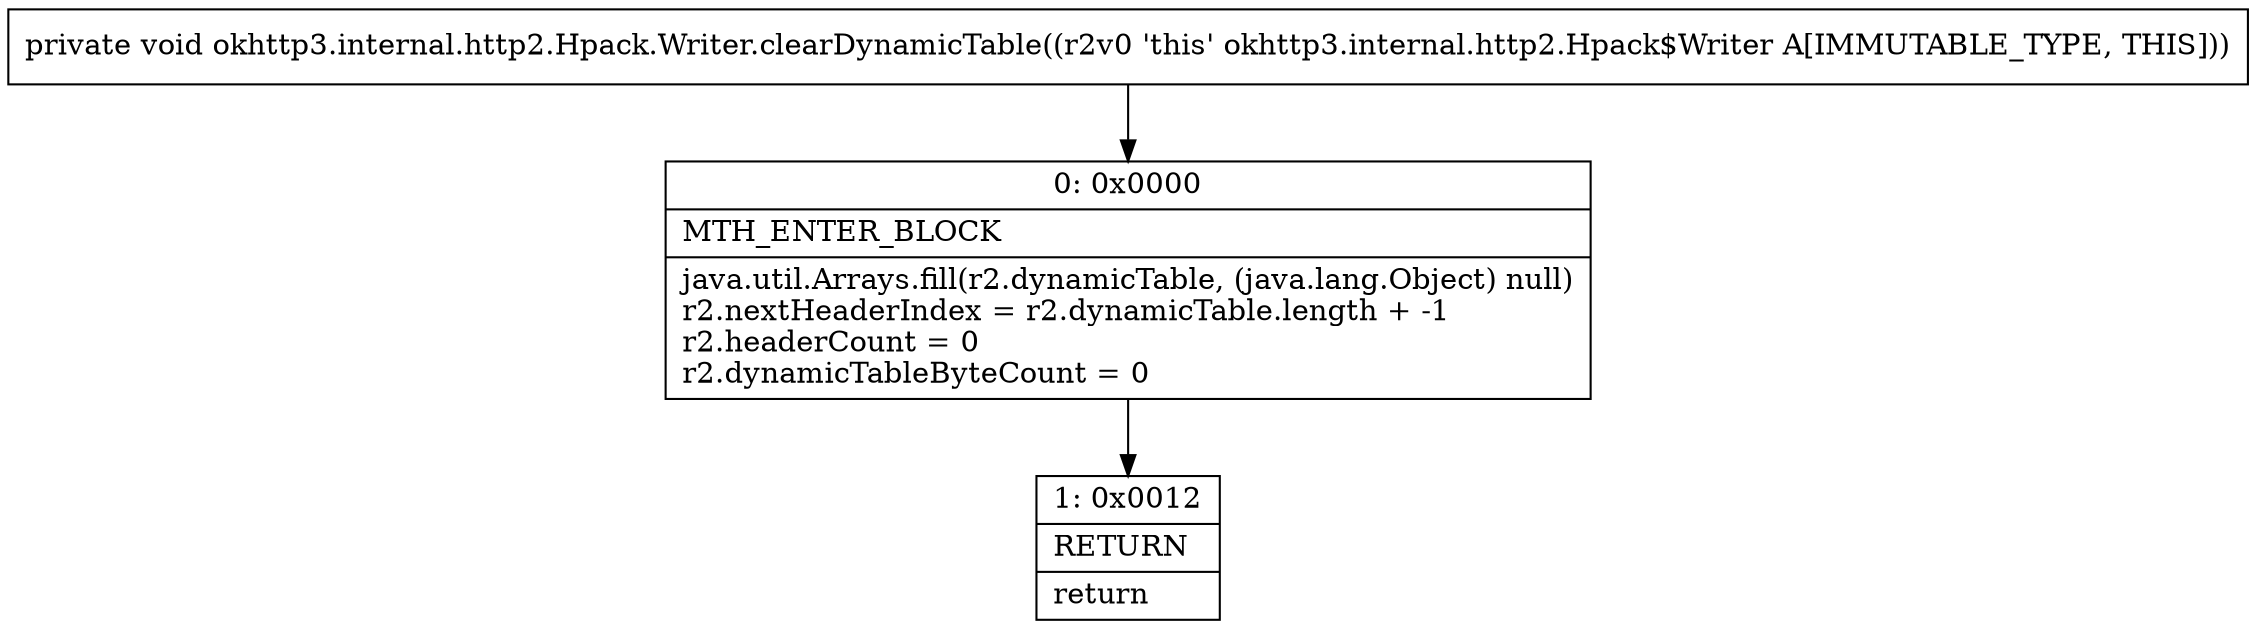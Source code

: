 digraph "CFG forokhttp3.internal.http2.Hpack.Writer.clearDynamicTable()V" {
Node_0 [shape=record,label="{0\:\ 0x0000|MTH_ENTER_BLOCK\l|java.util.Arrays.fill(r2.dynamicTable, (java.lang.Object) null)\lr2.nextHeaderIndex = r2.dynamicTable.length + \-1\lr2.headerCount = 0\lr2.dynamicTableByteCount = 0\l}"];
Node_1 [shape=record,label="{1\:\ 0x0012|RETURN\l|return\l}"];
MethodNode[shape=record,label="{private void okhttp3.internal.http2.Hpack.Writer.clearDynamicTable((r2v0 'this' okhttp3.internal.http2.Hpack$Writer A[IMMUTABLE_TYPE, THIS])) }"];
MethodNode -> Node_0;
Node_0 -> Node_1;
}

